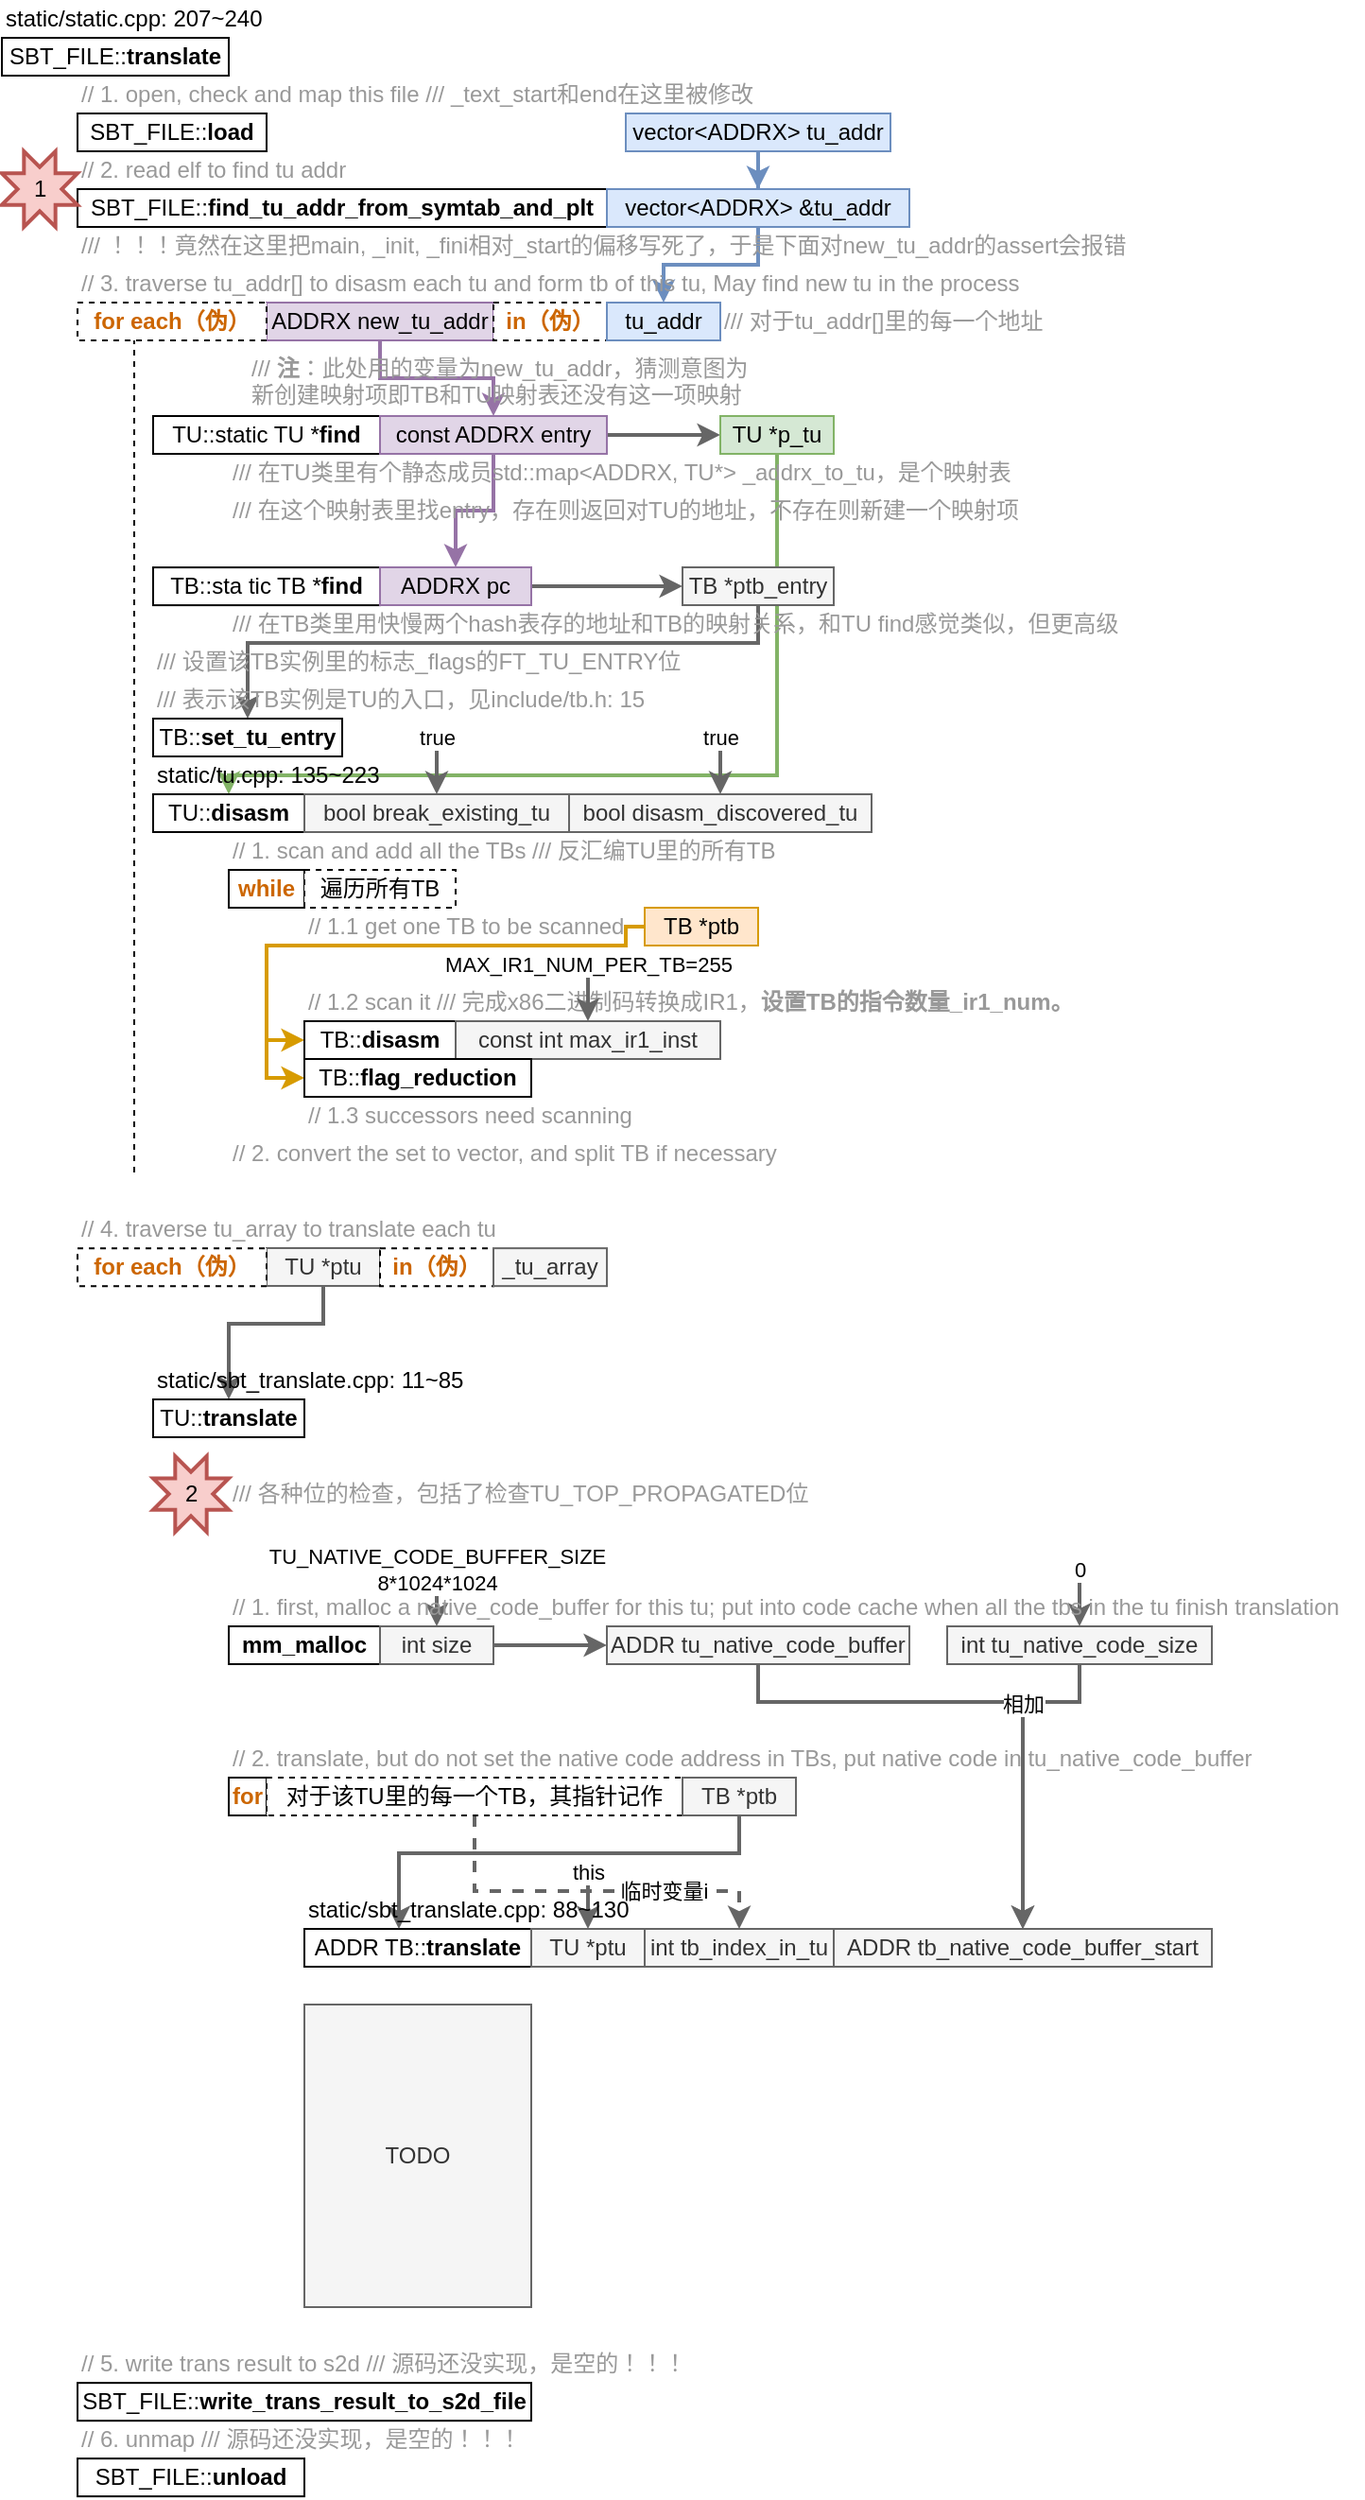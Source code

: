 <mxfile version="11.3.0" type="device" pages="1"><diagram id="_TyIrgw3qw5f_dAAB5qE" name="Page-1"><mxGraphModel dx="817" dy="503" grid="1" gridSize="10" guides="1" tooltips="1" connect="1" arrows="1" fold="1" page="1" pageScale="1" pageWidth="827" pageHeight="1169" math="0" shadow="0"><root><mxCell id="0"/><mxCell id="1" parent="0"/><mxCell id="bjhQzOm5n4qqqa75MEBp-43" style="edgeStyle=orthogonalEdgeStyle;rounded=0;orthogonalLoop=1;jettySize=auto;html=1;strokeWidth=2;fillColor=#dae8fc;strokeColor=#6c8ebf;" edge="1" parent="1" source="niEB0Qmy1n0-3c7j001I-9" target="niEB0Qmy1n0-3c7j001I-32"><mxGeometry relative="1" as="geometry"/></mxCell><mxCell id="niEB0Qmy1n0-3c7j001I-12" value="&lt;font color=&quot;#999999&quot;&gt;// 3. traverse tu_addr[] to disasm each tu and form tb of this tu, May find new tu in the process&lt;/font&gt;" style="text;html=1;resizable=0;points=[];autosize=1;align=left;verticalAlign=top;spacingTop=-4;" parent="1" vertex="1"><mxGeometry x="120" y="200" width="510" height="20" as="geometry"/></mxCell><mxCell id="niEB0Qmy1n0-3c7j001I-14" value="&lt;font color=&quot;#999999&quot;&gt;/// 对于tu_addr[]里的每一个地址&lt;/font&gt;" style="text;html=1;resizable=0;points=[];autosize=1;align=left;verticalAlign=top;spacingTop=-4;" parent="1" vertex="1"><mxGeometry x="460" y="220" width="180" height="20" as="geometry"/></mxCell><mxCell id="niEB0Qmy1n0-3c7j001I-45" style="edgeStyle=orthogonalEdgeStyle;rounded=0;orthogonalLoop=1;jettySize=auto;html=1;strokeWidth=2;fillColor=#f5f5f5;strokeColor=#666666;" parent="1" source="niEB0Qmy1n0-3c7j001I-43" target="niEB0Qmy1n0-3c7j001I-42" edge="1"><mxGeometry relative="1" as="geometry"><Array as="points"><mxPoint x="480" y="400"/><mxPoint x="210" y="400"/></Array></mxGeometry></mxCell><mxCell id="niEB0Qmy1n0-3c7j001I-1" value="SBT_FILE::&lt;b&gt;translate&lt;/b&gt;" style="rounded=0;whiteSpace=wrap;html=1;" parent="1" vertex="1"><mxGeometry x="80" y="80" width="120" height="20" as="geometry"/></mxCell><mxCell id="niEB0Qmy1n0-3c7j001I-2" value="static/static.cpp: 207~240" style="text;html=1;resizable=0;points=[];autosize=1;align=left;verticalAlign=top;spacingTop=-4;" parent="1" vertex="1"><mxGeometry x="80" y="60" width="150" height="20" as="geometry"/></mxCell><mxCell id="niEB0Qmy1n0-3c7j001I-3" value="&lt;font color=&quot;#999999&quot;&gt;// 1. open, check and map this file /// _text_start和end在这里被修改&lt;/font&gt;" style="text;html=1;resizable=0;points=[];autosize=1;align=left;verticalAlign=top;spacingTop=-4;" parent="1" vertex="1"><mxGeometry x="120" y="100" width="370" height="20" as="geometry"/></mxCell><mxCell id="niEB0Qmy1n0-3c7j001I-4" value="SBT_FILE::&lt;b&gt;load&lt;/b&gt;" style="rounded=0;whiteSpace=wrap;html=1;" parent="1" vertex="1"><mxGeometry x="120" y="120" width="100" height="20" as="geometry"/></mxCell><mxCell id="niEB0Qmy1n0-3c7j001I-7" value="&lt;font color=&quot;#999999&quot;&gt;// 2. read elf to find tu addr&lt;/font&gt;" style="text;html=1;resizable=0;points=[];autosize=1;align=left;verticalAlign=top;spacingTop=-4;" parent="1" vertex="1"><mxGeometry x="120" y="140" width="160" height="20" as="geometry"/></mxCell><mxCell id="niEB0Qmy1n0-3c7j001I-8" value="SBT_FILE::&lt;b&gt;find_tu_addr_from_symtab_and_plt&lt;/b&gt;" style="rounded=0;whiteSpace=wrap;html=1;" parent="1" vertex="1"><mxGeometry x="120" y="160" width="280" height="20" as="geometry"/></mxCell><mxCell id="niEB0Qmy1n0-3c7j001I-9" value="vector&amp;lt;ADDRX&amp;gt; &amp;amp;tu_addr" style="rounded=0;whiteSpace=wrap;html=1;fillColor=#dae8fc;strokeColor=#6c8ebf;" parent="1" vertex="1"><mxGeometry x="400" y="160" width="160" height="20" as="geometry"/></mxCell><mxCell id="niEB0Qmy1n0-3c7j001I-11" style="edgeStyle=orthogonalEdgeStyle;rounded=0;orthogonalLoop=1;jettySize=auto;html=1;fillColor=#dae8fc;strokeColor=#6c8ebf;strokeWidth=2;" parent="1" source="niEB0Qmy1n0-3c7j001I-10" target="niEB0Qmy1n0-3c7j001I-9" edge="1"><mxGeometry relative="1" as="geometry"/></mxCell><mxCell id="niEB0Qmy1n0-3c7j001I-10" value="vector&amp;lt;ADDRX&amp;gt; tu_addr" style="rounded=0;whiteSpace=wrap;html=1;fillColor=#dae8fc;strokeColor=#6c8ebf;" parent="1" vertex="1"><mxGeometry x="410" y="120" width="140" height="20" as="geometry"/></mxCell><mxCell id="niEB0Qmy1n0-3c7j001I-13" value="TU::static TU *&lt;b&gt;find&lt;/b&gt;" style="rounded=0;whiteSpace=wrap;html=1;" parent="1" vertex="1"><mxGeometry x="160" y="280" width="120" height="20" as="geometry"/></mxCell><mxCell id="niEB0Qmy1n0-3c7j001I-34" style="edgeStyle=orthogonalEdgeStyle;rounded=0;orthogonalLoop=1;jettySize=auto;html=1;strokeWidth=2;fillColor=#e1d5e7;strokeColor=#9673a6;" parent="1" source="niEB0Qmy1n0-3c7j001I-15" target="niEB0Qmy1n0-3c7j001I-16" edge="1"><mxGeometry relative="1" as="geometry"/></mxCell><mxCell id="niEB0Qmy1n0-3c7j001I-15" value="ADDRX new_tu_addr" style="rounded=0;whiteSpace=wrap;html=1;fillColor=#e1d5e7;strokeColor=#9673a6;" parent="1" vertex="1"><mxGeometry x="220" y="220" width="120" height="20" as="geometry"/></mxCell><mxCell id="niEB0Qmy1n0-3c7j001I-20" style="edgeStyle=orthogonalEdgeStyle;rounded=0;orthogonalLoop=1;jettySize=auto;html=1;strokeWidth=2;fillColor=#f5f5f5;strokeColor=#666666;" parent="1" source="niEB0Qmy1n0-3c7j001I-16" target="niEB0Qmy1n0-3c7j001I-19" edge="1"><mxGeometry relative="1" as="geometry"/></mxCell><mxCell id="niEB0Qmy1n0-3c7j001I-41" style="edgeStyle=orthogonalEdgeStyle;rounded=0;orthogonalLoop=1;jettySize=auto;html=1;strokeWidth=2;fillColor=#e1d5e7;strokeColor=#9673a6;" parent="1" source="niEB0Qmy1n0-3c7j001I-16" target="niEB0Qmy1n0-3c7j001I-18" edge="1"><mxGeometry relative="1" as="geometry"/></mxCell><mxCell id="niEB0Qmy1n0-3c7j001I-16" value="const ADDRX entry" style="rounded=0;whiteSpace=wrap;html=1;fillColor=#e1d5e7;strokeColor=#9673a6;" parent="1" vertex="1"><mxGeometry x="280" y="280" width="120" height="20" as="geometry"/></mxCell><mxCell id="niEB0Qmy1n0-3c7j001I-17" value="TB::sta tic TB *&lt;b&gt;find&lt;/b&gt;" style="rounded=0;whiteSpace=wrap;html=1;" parent="1" vertex="1"><mxGeometry x="160" y="360.051" width="120" height="20" as="geometry"/></mxCell><mxCell id="niEB0Qmy1n0-3c7j001I-44" style="edgeStyle=orthogonalEdgeStyle;rounded=0;orthogonalLoop=1;jettySize=auto;html=1;strokeWidth=2;fillColor=#f5f5f5;strokeColor=#666666;" parent="1" source="niEB0Qmy1n0-3c7j001I-18" target="niEB0Qmy1n0-3c7j001I-43" edge="1"><mxGeometry relative="1" as="geometry"/></mxCell><mxCell id="niEB0Qmy1n0-3c7j001I-18" value="ADDRX pc" style="rounded=0;whiteSpace=wrap;html=1;fillColor=#e1d5e7;strokeColor=#9673a6;" parent="1" vertex="1"><mxGeometry x="280" y="360" width="80" height="20" as="geometry"/></mxCell><mxCell id="niEB0Qmy1n0-3c7j001I-51" style="edgeStyle=orthogonalEdgeStyle;rounded=0;orthogonalLoop=1;jettySize=auto;html=1;strokeWidth=2;fillColor=#d5e8d4;strokeColor=#82b366;" parent="1" source="niEB0Qmy1n0-3c7j001I-19" target="niEB0Qmy1n0-3c7j001I-50" edge="1"><mxGeometry relative="1" as="geometry"><Array as="points"><mxPoint x="490" y="470"/><mxPoint x="200" y="470"/></Array></mxGeometry></mxCell><mxCell id="niEB0Qmy1n0-3c7j001I-19" value="TU *p_tu" style="rounded=0;whiteSpace=wrap;html=1;fillColor=#d5e8d4;strokeColor=#82b366;" parent="1" vertex="1"><mxGeometry x="460" y="280" width="60" height="20" as="geometry"/></mxCell><mxCell id="niEB0Qmy1n0-3c7j001I-30" value="&lt;b&gt;&lt;font color=&quot;#cc6600&quot;&gt;for each（伪）&lt;/font&gt;&lt;/b&gt;" style="rounded=0;whiteSpace=wrap;html=1;strokeWidth=1;dashed=1;" parent="1" vertex="1"><mxGeometry x="120" y="220" width="100" height="20" as="geometry"/></mxCell><mxCell id="niEB0Qmy1n0-3c7j001I-31" value="&lt;font color=&quot;#cc6600&quot;&gt;&lt;b&gt;in（伪）&lt;/b&gt;&lt;/font&gt;" style="rounded=0;whiteSpace=wrap;html=1;strokeWidth=1;dashed=1;" parent="1" vertex="1"><mxGeometry x="340" y="220" width="60" height="20" as="geometry"/></mxCell><mxCell id="niEB0Qmy1n0-3c7j001I-32" value="tu_addr" style="rounded=0;whiteSpace=wrap;html=1;strokeWidth=1;fillColor=#dae8fc;strokeColor=#6c8ebf;" parent="1" vertex="1"><mxGeometry x="400" y="220" width="60" height="20" as="geometry"/></mxCell><mxCell id="niEB0Qmy1n0-3c7j001I-37" value="&lt;font color=&quot;#999999&quot;&gt;/// 在TU类里有个静态成员std::map&amp;lt;ADDRX, TU*&amp;gt; _addrx_to_tu，是个映射表&lt;/font&gt;" style="text;html=1;resizable=0;points=[];autosize=1;align=left;verticalAlign=top;spacingTop=-4;" parent="1" vertex="1"><mxGeometry x="200" y="300" width="430" height="20" as="geometry"/></mxCell><mxCell id="niEB0Qmy1n0-3c7j001I-38" value="&lt;font color=&quot;#999999&quot;&gt;/// 在这个映射表里找entry，存在则返回对TU的地址，不存在则新建一个映射项&lt;/font&gt;" style="text;html=1;resizable=0;points=[];autosize=1;align=left;verticalAlign=top;spacingTop=-4;" parent="1" vertex="1"><mxGeometry x="200" y="320" width="430" height="20" as="geometry"/></mxCell><mxCell id="niEB0Qmy1n0-3c7j001I-39" value="&lt;font color=&quot;#999999&quot;&gt;/// 在TB类里用快慢两个hash表存的地址和TB的映射关系，和TU find感觉类似，但更高级&lt;/font&gt;" style="text;html=1;resizable=0;points=[];autosize=1;align=left;verticalAlign=top;spacingTop=-4;" parent="1" vertex="1"><mxGeometry x="200" y="380" width="480" height="20" as="geometry"/></mxCell><mxCell id="niEB0Qmy1n0-3c7j001I-40" value="&lt;font color=&quot;#999999&quot;&gt;/// &lt;b&gt;注&lt;/b&gt;：此处用的变量为new_tu_addr，猜测意图为&lt;br&gt;新创建映射项即TB和TU映射表还没有这一项映射&lt;/font&gt;" style="text;html=1;resizable=0;points=[];autosize=1;align=left;verticalAlign=top;spacingTop=-4;" parent="1" vertex="1"><mxGeometry x="210" y="245" width="280" height="30" as="geometry"/></mxCell><mxCell id="niEB0Qmy1n0-3c7j001I-42" value="TB::&lt;b&gt;set_tu_entry&lt;/b&gt;" style="rounded=0;whiteSpace=wrap;html=1;strokeWidth=1;" parent="1" vertex="1"><mxGeometry x="160" y="440" width="100" height="20" as="geometry"/></mxCell><mxCell id="niEB0Qmy1n0-3c7j001I-43" value="TB *ptb_entry" style="rounded=0;whiteSpace=wrap;html=1;strokeWidth=1;fillColor=#f5f5f5;strokeColor=#666666;fontColor=#333333;" parent="1" vertex="1"><mxGeometry x="440" y="360" width="80" height="20" as="geometry"/></mxCell><mxCell id="niEB0Qmy1n0-3c7j001I-46" value="&lt;font color=&quot;#999999&quot;&gt;/// 设置该TB实例里的标志_flags的FT_TU_ENTRY位&lt;/font&gt;" style="text;html=1;resizable=0;points=[];autosize=1;align=left;verticalAlign=top;spacingTop=-4;" parent="1" vertex="1"><mxGeometry x="160" y="400" width="290" height="20" as="geometry"/></mxCell><mxCell id="niEB0Qmy1n0-3c7j001I-49" value="&lt;font color=&quot;#999999&quot;&gt;/// 表示该TB实例是TU的入口，见include/tb.h: 15&lt;/font&gt;" style="text;html=1;resizable=0;points=[];autosize=1;align=left;verticalAlign=top;spacingTop=-4;" parent="1" vertex="1"><mxGeometry x="160" y="420" width="270" height="20" as="geometry"/></mxCell><mxCell id="niEB0Qmy1n0-3c7j001I-50" value="TU::&lt;b&gt;disasm&lt;/b&gt;" style="rounded=0;whiteSpace=wrap;html=1;strokeWidth=1;" parent="1" vertex="1"><mxGeometry x="160" y="480" width="80" height="20" as="geometry"/></mxCell><mxCell id="niEB0Qmy1n0-3c7j001I-52" value="bool break_existing_tu" style="rounded=0;whiteSpace=wrap;html=1;strokeWidth=1;fillColor=#f5f5f5;strokeColor=#666666;fontColor=#333333;" parent="1" vertex="1"><mxGeometry x="240" y="480" width="140" height="20" as="geometry"/></mxCell><mxCell id="niEB0Qmy1n0-3c7j001I-53" value="bool disasm_discovered_tu" style="rounded=0;whiteSpace=wrap;html=1;strokeWidth=1;fillColor=#f5f5f5;strokeColor=#666666;fontColor=#333333;" parent="1" vertex="1"><mxGeometry x="380" y="480" width="160" height="20" as="geometry"/></mxCell><mxCell id="niEB0Qmy1n0-3c7j001I-54" value="static/tu.cpp: 135~223" style="text;html=1;resizable=0;points=[];autosize=1;align=left;verticalAlign=top;spacingTop=-4;" parent="1" vertex="1"><mxGeometry x="160" y="460" width="130" height="20" as="geometry"/></mxCell><mxCell id="niEB0Qmy1n0-3c7j001I-56" value="&lt;font color=&quot;#999999&quot;&gt;/// ！！！竟然在这里把main, _init, _fini相对_start的偏移写死了，于是下面对new_tu_addr的assert会报错&lt;/font&gt;" style="text;html=1;resizable=0;points=[];autosize=1;align=left;verticalAlign=top;spacingTop=-4;" parent="1" vertex="1"><mxGeometry x="120" y="180" width="570" height="20" as="geometry"/></mxCell><mxCell id="niEB0Qmy1n0-3c7j001I-58" value="" style="endArrow=none;dashed=1;html=1;strokeWidth=1;" parent="1" edge="1"><mxGeometry width="50" height="50" relative="1" as="geometry"><mxPoint x="150" y="680" as="sourcePoint"/><mxPoint x="150" y="240" as="targetPoint"/></mxGeometry></mxCell><mxCell id="niEB0Qmy1n0-3c7j001I-59" value="true" style="endArrow=classic;html=1;strokeWidth=2;fillColor=#f5f5f5;strokeColor=#666666;" parent="1" target="niEB0Qmy1n0-3c7j001I-52" edge="1"><mxGeometry x="-1" width="50" height="50" relative="1" as="geometry"><mxPoint x="310" y="450" as="sourcePoint"/><mxPoint x="340" y="550" as="targetPoint"/><mxPoint as="offset"/></mxGeometry></mxCell><mxCell id="niEB0Qmy1n0-3c7j001I-60" value="true" style="endArrow=classic;html=1;strokeWidth=2;fillColor=#f5f5f5;strokeColor=#666666;" parent="1" target="niEB0Qmy1n0-3c7j001I-53" edge="1"><mxGeometry x="-1" width="50" height="50" relative="1" as="geometry"><mxPoint x="460" y="450" as="sourcePoint"/><mxPoint x="450" y="530" as="targetPoint"/><mxPoint as="offset"/></mxGeometry></mxCell><mxCell id="niEB0Qmy1n0-3c7j001I-69" style="edgeStyle=orthogonalEdgeStyle;rounded=0;orthogonalLoop=1;jettySize=auto;html=1;strokeWidth=2;fillColor=#f5f5f5;strokeColor=#666666;" parent="1" source="niEB0Qmy1n0-3c7j001I-64" target="niEB0Qmy1n0-3c7j001I-68" edge="1"><mxGeometry relative="1" as="geometry"><Array as="points"><mxPoint x="250" y="760"/><mxPoint x="200" y="760"/></Array></mxGeometry></mxCell><mxCell id="niEB0Qmy1n0-3c7j001I-64" value="TU *ptu" style="rounded=0;whiteSpace=wrap;html=1;fillColor=#f5f5f5;strokeColor=#666666;fontColor=#333333;" parent="1" vertex="1"><mxGeometry x="220" y="720" width="60" height="20" as="geometry"/></mxCell><mxCell id="niEB0Qmy1n0-3c7j001I-65" value="&lt;b&gt;&lt;font color=&quot;#cc6600&quot;&gt;for each（伪）&lt;/font&gt;&lt;/b&gt;" style="rounded=0;whiteSpace=wrap;html=1;strokeWidth=1;dashed=1;" parent="1" vertex="1"><mxGeometry x="120" y="720.077" width="100" height="20" as="geometry"/></mxCell><mxCell id="niEB0Qmy1n0-3c7j001I-66" value="&lt;font color=&quot;#cc6600&quot;&gt;&lt;b&gt;in（伪）&lt;/b&gt;&lt;/font&gt;" style="rounded=0;whiteSpace=wrap;html=1;strokeWidth=1;dashed=1;" parent="1" vertex="1"><mxGeometry x="280" y="720.077" width="60" height="20" as="geometry"/></mxCell><mxCell id="niEB0Qmy1n0-3c7j001I-67" value="_tu_array" style="rounded=0;whiteSpace=wrap;html=1;strokeWidth=1;fillColor=#f5f5f5;strokeColor=#666666;fontColor=#333333;" parent="1" vertex="1"><mxGeometry x="340" y="720.077" width="60" height="20" as="geometry"/></mxCell><mxCell id="niEB0Qmy1n0-3c7j001I-68" value="TU::&lt;b&gt;translate&lt;/b&gt;" style="rounded=0;whiteSpace=wrap;html=1;strokeWidth=1;" parent="1" vertex="1"><mxGeometry x="160" y="800" width="80" height="20" as="geometry"/></mxCell><mxCell id="niEB0Qmy1n0-3c7j001I-70" value="&lt;font color=&quot;#999999&quot;&gt;// 4. traverse tu_array to translate each tu&lt;/font&gt;" style="text;html=1;resizable=0;points=[];autosize=1;align=left;verticalAlign=top;spacingTop=-4;" parent="1" vertex="1"><mxGeometry x="120" y="700" width="230" height="20" as="geometry"/></mxCell><mxCell id="niEB0Qmy1n0-3c7j001I-71" value="SBT_FILE::&lt;b&gt;write_trans_result_to_s2d_file&lt;/b&gt;" style="rounded=0;whiteSpace=wrap;html=1;strokeWidth=1;" parent="1" vertex="1"><mxGeometry x="120" y="1320.077" width="240" height="20" as="geometry"/></mxCell><mxCell id="niEB0Qmy1n0-3c7j001I-73" value="&lt;font color=&quot;#999999&quot;&gt;// 5. write trans result to s2d&amp;nbsp;&lt;/font&gt;&lt;span style=&quot;color: rgb(153 , 153 , 153)&quot;&gt;/// 源码还没实现，是空的！！！&lt;/span&gt;" style="text;html=1;resizable=0;points=[];autosize=1;align=left;verticalAlign=top;spacingTop=-4;" parent="1" vertex="1"><mxGeometry x="120" y="1300.077" width="340" height="20" as="geometry"/></mxCell><mxCell id="niEB0Qmy1n0-3c7j001I-74" value="SBT_FILE::&lt;b&gt;unload&lt;/b&gt;" style="rounded=0;whiteSpace=wrap;html=1;strokeWidth=1;" parent="1" vertex="1"><mxGeometry x="120" y="1360.077" width="120" height="20" as="geometry"/></mxCell><mxCell id="niEB0Qmy1n0-3c7j001I-75" value="&lt;font color=&quot;#999999&quot;&gt;// 6. unmap&amp;nbsp;&lt;/font&gt;&lt;span style=&quot;color: rgb(153 , 153 , 153)&quot;&gt;/// 源码还没实现，是空的！！！&lt;/span&gt;" style="text;html=1;resizable=0;points=[];autosize=1;align=left;verticalAlign=top;spacingTop=-4;" parent="1" vertex="1"><mxGeometry x="120" y="1340.077" width="250" height="20" as="geometry"/></mxCell><mxCell id="XWXlnAYo4NTmmASTZBCS-1" value="static/sbt_translate.cpp: 11~85" style="text;html=1;resizable=0;points=[];autosize=1;align=left;verticalAlign=top;spacingTop=-4;" parent="1" vertex="1"><mxGeometry x="160" y="780" width="180" height="20" as="geometry"/></mxCell><mxCell id="XWXlnAYo4NTmmASTZBCS-4" value="&lt;font color=&quot;#999999&quot;&gt;/// 各种位的检查，包括了检查TU_TOP_PROPAGATED位&lt;/font&gt;" style="text;html=1;resizable=0;points=[];autosize=1;align=left;verticalAlign=top;spacingTop=-4;" parent="1" vertex="1"><mxGeometry x="200" y="840" width="320" height="20" as="geometry"/></mxCell><mxCell id="XWXlnAYo4NTmmASTZBCS-5" value="" style="group" parent="1" vertex="1" connectable="0"><mxGeometry x="80" y="140" width="40" height="40" as="geometry"/></mxCell><mxCell id="niEB0Qmy1n0-3c7j001I-22" value="" style="verticalLabelPosition=bottom;verticalAlign=top;html=1;shape=mxgraph.basic.8_point_star;fillColor=#f8cecc;strokeColor=#b85450;strokeWidth=2;" parent="XWXlnAYo4NTmmASTZBCS-5" vertex="1"><mxGeometry width="40" height="40" as="geometry"/></mxCell><mxCell id="XWXlnAYo4NTmmASTZBCS-2" value="1" style="text;html=1;resizable=0;points=[];autosize=1;align=left;verticalAlign=top;spacingTop=-4;" parent="XWXlnAYo4NTmmASTZBCS-5" vertex="1"><mxGeometry x="15" y="10" width="20" height="20" as="geometry"/></mxCell><mxCell id="XWXlnAYo4NTmmASTZBCS-6" value="" style="group" parent="1" vertex="1" connectable="0"><mxGeometry x="160" y="830.026" width="40" height="40" as="geometry"/></mxCell><mxCell id="XWXlnAYo4NTmmASTZBCS-7" value="" style="verticalLabelPosition=bottom;verticalAlign=top;html=1;shape=mxgraph.basic.8_point_star;fillColor=#f8cecc;strokeColor=#b85450;strokeWidth=2;" parent="XWXlnAYo4NTmmASTZBCS-6" vertex="1"><mxGeometry width="40" height="40" as="geometry"/></mxCell><mxCell id="XWXlnAYo4NTmmASTZBCS-8" value="2" style="text;html=1;resizable=0;points=[];autosize=1;align=left;verticalAlign=top;spacingTop=-4;" parent="XWXlnAYo4NTmmASTZBCS-6" vertex="1"><mxGeometry x="15" y="10" width="20" height="20" as="geometry"/></mxCell><mxCell id="XWXlnAYo4NTmmASTZBCS-11" value="&lt;b&gt;mm_malloc&lt;/b&gt;" style="rounded=0;whiteSpace=wrap;html=1;" parent="1" vertex="1"><mxGeometry x="200" y="920" width="80" height="20" as="geometry"/></mxCell><mxCell id="XWXlnAYo4NTmmASTZBCS-15" style="edgeStyle=orthogonalEdgeStyle;rounded=0;orthogonalLoop=1;jettySize=auto;html=1;strokeWidth=2;fillColor=#f5f5f5;strokeColor=#666666;" parent="1" source="XWXlnAYo4NTmmASTZBCS-12" target="XWXlnAYo4NTmmASTZBCS-14" edge="1"><mxGeometry relative="1" as="geometry"/></mxCell><mxCell id="XWXlnAYo4NTmmASTZBCS-12" value="int size" style="rounded=0;whiteSpace=wrap;html=1;fillColor=#f5f5f5;strokeColor=#666666;fontColor=#333333;" parent="1" vertex="1"><mxGeometry x="280" y="920" width="60" height="20" as="geometry"/></mxCell><mxCell id="XWXlnAYo4NTmmASTZBCS-13" value="TU_NATIVE_CODE_BUFFER_SIZE&lt;br&gt;8*1024*1024" style="endArrow=classic;html=1;strokeWidth=2;fillColor=#f5f5f5;strokeColor=#666666;" parent="1" target="XWXlnAYo4NTmmASTZBCS-12" edge="1"><mxGeometry x="-1" width="50" height="50" relative="1" as="geometry"><mxPoint x="310" y="890" as="sourcePoint"/><mxPoint x="260" y="980" as="targetPoint"/><mxPoint as="offset"/></mxGeometry></mxCell><mxCell id="XWXlnAYo4NTmmASTZBCS-29" style="edgeStyle=orthogonalEdgeStyle;rounded=0;orthogonalLoop=1;jettySize=auto;html=1;strokeWidth=2;fillColor=#f5f5f5;strokeColor=#666666;" parent="1" source="XWXlnAYo4NTmmASTZBCS-14" target="XWXlnAYo4NTmmASTZBCS-26" edge="1"><mxGeometry relative="1" as="geometry"><Array as="points"><mxPoint x="480" y="960"/><mxPoint x="620" y="960"/></Array></mxGeometry></mxCell><mxCell id="XWXlnAYo4NTmmASTZBCS-14" value="ADDR tu_native_code_buffer" style="rounded=0;whiteSpace=wrap;html=1;fillColor=#f5f5f5;strokeColor=#666666;fontColor=#333333;" parent="1" vertex="1"><mxGeometry x="400" y="920" width="160" height="20" as="geometry"/></mxCell><mxCell id="XWXlnAYo4NTmmASTZBCS-30" value="相加" style="edgeStyle=orthogonalEdgeStyle;rounded=0;orthogonalLoop=1;jettySize=auto;html=1;strokeWidth=2;fillColor=#f5f5f5;strokeColor=#666666;" parent="1" source="XWXlnAYo4NTmmASTZBCS-16" target="XWXlnAYo4NTmmASTZBCS-26" edge="1"><mxGeometry x="-0.408" relative="1" as="geometry"><Array as="points"><mxPoint x="650" y="960"/><mxPoint x="620" y="960"/></Array><mxPoint as="offset"/></mxGeometry></mxCell><mxCell id="XWXlnAYo4NTmmASTZBCS-16" value="int tu_native_code_size" style="rounded=0;whiteSpace=wrap;html=1;fillColor=#f5f5f5;strokeColor=#666666;fontColor=#333333;" parent="1" vertex="1"><mxGeometry x="580" y="920" width="140" height="20" as="geometry"/></mxCell><mxCell id="XWXlnAYo4NTmmASTZBCS-17" value="0" style="endArrow=classic;html=1;strokeWidth=2;fillColor=#f5f5f5;strokeColor=#666666;" parent="1" target="XWXlnAYo4NTmmASTZBCS-16" edge="1"><mxGeometry x="-1" width="50" height="50" relative="1" as="geometry"><mxPoint x="650" y="890" as="sourcePoint"/><mxPoint x="530" y="1010" as="targetPoint"/><mxPoint as="offset"/></mxGeometry></mxCell><mxCell id="XWXlnAYo4NTmmASTZBCS-10" value="&lt;font color=&quot;#999999&quot;&gt;// 1. first, malloc a native_code_buffer for this tu; put into code cache when all the tbs in the tu finish translation&lt;/font&gt;" style="text;html=1;resizable=0;points=[];autosize=1;align=left;verticalAlign=top;spacingTop=-4;" parent="1" vertex="1"><mxGeometry x="200" y="900" width="600" height="20" as="geometry"/></mxCell><mxCell id="XWXlnAYo4NTmmASTZBCS-18" value="&lt;font color=&quot;#999999&quot;&gt;// 2. translate, but do not set the native code address in TBs, put native code in tu_native_code_buffer&lt;/font&gt;" style="text;html=1;resizable=0;points=[];autosize=1;align=left;verticalAlign=top;spacingTop=-4;" parent="1" vertex="1"><mxGeometry x="200" y="980" width="550" height="20" as="geometry"/></mxCell><mxCell id="XWXlnAYo4NTmmASTZBCS-19" value="&lt;b&gt;&lt;font color=&quot;#cc6600&quot;&gt;for&lt;/font&gt;&lt;/b&gt;" style="rounded=0;whiteSpace=wrap;html=1;" parent="1" vertex="1"><mxGeometry x="200" y="1000" width="20" height="20" as="geometry"/></mxCell><mxCell id="XWXlnAYo4NTmmASTZBCS-28" value="临时变量i" style="edgeStyle=orthogonalEdgeStyle;rounded=0;orthogonalLoop=1;jettySize=auto;html=1;strokeWidth=2;dashed=1;fillColor=#f5f5f5;strokeColor=#666666;" parent="1" source="XWXlnAYo4NTmmASTZBCS-20" target="XWXlnAYo4NTmmASTZBCS-25" edge="1"><mxGeometry x="0.4" relative="1" as="geometry"><Array as="points"><mxPoint x="330" y="1060"/><mxPoint x="470" y="1060"/></Array><mxPoint as="offset"/></mxGeometry></mxCell><mxCell id="XWXlnAYo4NTmmASTZBCS-20" value="对于该TU里的每一个TB，其指针记作" style="rounded=0;whiteSpace=wrap;html=1;dashed=1;" parent="1" vertex="1"><mxGeometry x="220" y="1000" width="220" height="20" as="geometry"/></mxCell><mxCell id="XWXlnAYo4NTmmASTZBCS-21" value="ADDR TB::&lt;b&gt;translate&lt;/b&gt;" style="rounded=0;whiteSpace=wrap;html=1;" parent="1" vertex="1"><mxGeometry x="240" y="1080" width="120" height="20" as="geometry"/></mxCell><mxCell id="XWXlnAYo4NTmmASTZBCS-23" style="edgeStyle=orthogonalEdgeStyle;rounded=0;orthogonalLoop=1;jettySize=auto;html=1;strokeWidth=2;fillColor=#f5f5f5;strokeColor=#666666;" parent="1" source="XWXlnAYo4NTmmASTZBCS-22" target="XWXlnAYo4NTmmASTZBCS-21" edge="1"><mxGeometry relative="1" as="geometry"><Array as="points"><mxPoint x="470" y="1040"/><mxPoint x="290" y="1040"/></Array></mxGeometry></mxCell><mxCell id="XWXlnAYo4NTmmASTZBCS-22" value="TB *ptb" style="rounded=0;whiteSpace=wrap;html=1;fillColor=#f5f5f5;strokeColor=#666666;fontColor=#333333;" parent="1" vertex="1"><mxGeometry x="440" y="1000" width="60" height="20" as="geometry"/></mxCell><mxCell id="XWXlnAYo4NTmmASTZBCS-24" value="TU *ptu" style="rounded=0;whiteSpace=wrap;html=1;fillColor=#f5f5f5;strokeColor=#666666;fontColor=#333333;" parent="1" vertex="1"><mxGeometry x="360" y="1080" width="60" height="20" as="geometry"/></mxCell><mxCell id="XWXlnAYo4NTmmASTZBCS-25" value="int tb_index_in_tu" style="rounded=0;whiteSpace=wrap;html=1;fillColor=#f5f5f5;strokeColor=#666666;fontColor=#333333;" parent="1" vertex="1"><mxGeometry x="420" y="1080" width="100" height="20" as="geometry"/></mxCell><mxCell id="XWXlnAYo4NTmmASTZBCS-26" value="ADDR tb_native_code_buffer_start" style="rounded=0;whiteSpace=wrap;html=1;fillColor=#f5f5f5;strokeColor=#666666;fontColor=#333333;" parent="1" vertex="1"><mxGeometry x="520" y="1080" width="200" height="20" as="geometry"/></mxCell><mxCell id="XWXlnAYo4NTmmASTZBCS-27" value="this" style="endArrow=classic;html=1;strokeWidth=2;fillColor=#f5f5f5;strokeColor=#666666;" parent="1" target="XWXlnAYo4NTmmASTZBCS-24" edge="1"><mxGeometry x="-1" width="50" height="50" relative="1" as="geometry"><mxPoint x="390" y="1050" as="sourcePoint"/><mxPoint x="400" y="1110" as="targetPoint"/><mxPoint as="offset"/></mxGeometry></mxCell><mxCell id="XWXlnAYo4NTmmASTZBCS-31" value="static/sbt_translate.cpp: 88~130" style="text;html=1;resizable=0;points=[];autosize=1;align=left;verticalAlign=top;spacingTop=-4;" parent="1" vertex="1"><mxGeometry x="240" y="1060" width="190" height="20" as="geometry"/></mxCell><mxCell id="XWXlnAYo4NTmmASTZBCS-33" value="TODO" style="rounded=0;whiteSpace=wrap;html=1;fillColor=#f5f5f5;strokeColor=#666666;fontColor=#333333;" parent="1" vertex="1"><mxGeometry x="240" y="1120" width="120" height="160" as="geometry"/></mxCell><mxCell id="bjhQzOm5n4qqqa75MEBp-28" value="&lt;span style=&quot;color: rgb(153 , 153 , 153)&quot;&gt;// 1. scan and add all the TBs&amp;nbsp;&lt;/span&gt;&lt;font color=&quot;#999999&quot;&gt;/// 反汇编TU里的所有TB&lt;/font&gt;" style="text;html=1;resizable=0;points=[];autosize=1;align=left;verticalAlign=top;spacingTop=-4;" vertex="1" parent="1"><mxGeometry x="200" y="500" width="300" height="20" as="geometry"/></mxCell><mxCell id="bjhQzOm5n4qqqa75MEBp-30" value="&lt;font color=&quot;#999999&quot;&gt;// 2. convert the set to vector, and split TB if necessary&lt;/font&gt;" style="text;html=1;resizable=0;points=[];autosize=1;align=left;verticalAlign=top;spacingTop=-4;" vertex="1" parent="1"><mxGeometry x="200" y="660" width="300" height="20" as="geometry"/></mxCell><mxCell id="bjhQzOm5n4qqqa75MEBp-31" value="&lt;b&gt;&lt;font color=&quot;#cc6600&quot;&gt;while&lt;/font&gt;&lt;/b&gt;" style="rounded=0;whiteSpace=wrap;html=1;" vertex="1" parent="1"><mxGeometry x="200" y="520" width="40" height="20" as="geometry"/></mxCell><mxCell id="bjhQzOm5n4qqqa75MEBp-32" value="遍历所有TB" style="rounded=0;whiteSpace=wrap;html=1;dashed=1;" vertex="1" parent="1"><mxGeometry x="240" y="520" width="80" height="20" as="geometry"/></mxCell><mxCell id="bjhQzOm5n4qqqa75MEBp-39" style="edgeStyle=orthogonalEdgeStyle;rounded=0;orthogonalLoop=1;jettySize=auto;html=1;strokeWidth=2;fillColor=#ffe6cc;strokeColor=#d79b00;" edge="1" parent="1" source="bjhQzOm5n4qqqa75MEBp-33" target="bjhQzOm5n4qqqa75MEBp-36"><mxGeometry relative="1" as="geometry"><Array as="points"><mxPoint x="410" y="550"/><mxPoint x="410" y="560"/><mxPoint x="220" y="560"/><mxPoint x="220" y="610"/></Array></mxGeometry></mxCell><mxCell id="bjhQzOm5n4qqqa75MEBp-41" style="edgeStyle=orthogonalEdgeStyle;rounded=0;orthogonalLoop=1;jettySize=auto;html=1;strokeWidth=2;fillColor=#ffe6cc;strokeColor=#d79b00;" edge="1" parent="1" source="bjhQzOm5n4qqqa75MEBp-33" target="bjhQzOm5n4qqqa75MEBp-40"><mxGeometry relative="1" as="geometry"><Array as="points"><mxPoint x="410" y="550"/><mxPoint x="410" y="560"/><mxPoint x="220" y="560"/><mxPoint x="220" y="630"/></Array></mxGeometry></mxCell><mxCell id="bjhQzOm5n4qqqa75MEBp-33" value="TB *ptb" style="rounded=0;whiteSpace=wrap;html=1;fillColor=#ffe6cc;strokeColor=#d79b00;" vertex="1" parent="1"><mxGeometry x="420" y="540" width="60" height="20" as="geometry"/></mxCell><mxCell id="bjhQzOm5n4qqqa75MEBp-34" value="&lt;font color=&quot;#999999&quot;&gt;// 1.1 get one TB to be scanned&lt;/font&gt;" style="text;html=1;resizable=0;points=[];autosize=1;align=left;verticalAlign=top;spacingTop=-4;" vertex="1" parent="1"><mxGeometry x="240" y="540" width="180" height="20" as="geometry"/></mxCell><mxCell id="bjhQzOm5n4qqqa75MEBp-35" value="&lt;font color=&quot;#999999&quot;&gt;// 1.2 scan it ///&amp;nbsp;&lt;/font&gt;&lt;span style=&quot;color: rgb(153 , 153 , 153)&quot;&gt;完成&lt;/span&gt;&lt;font color=&quot;#999999&quot;&gt;x86二进制码转换成IR1，&lt;b&gt;设置TB的指令数量_ir1_num。&lt;/b&gt;&lt;/font&gt;" style="text;html=1;resizable=0;points=[];autosize=1;align=left;verticalAlign=top;spacingTop=-4;" vertex="1" parent="1"><mxGeometry x="240" y="580" width="420" height="20" as="geometry"/></mxCell><mxCell id="bjhQzOm5n4qqqa75MEBp-36" value="TB::&lt;b&gt;disasm&lt;/b&gt;" style="rounded=0;whiteSpace=wrap;html=1;" vertex="1" parent="1"><mxGeometry x="240" y="600" width="80" height="20" as="geometry"/></mxCell><mxCell id="bjhQzOm5n4qqqa75MEBp-37" value="const int max_ir1_inst" style="rounded=0;whiteSpace=wrap;html=1;fillColor=#f5f5f5;strokeColor=#666666;fontColor=#333333;" vertex="1" parent="1"><mxGeometry x="320" y="600" width="140" height="20" as="geometry"/></mxCell><mxCell id="bjhQzOm5n4qqqa75MEBp-38" value="MAX_IR1_NUM_PER_TB=255" style="endArrow=classic;html=1;strokeWidth=2;fillColor=#f5f5f5;strokeColor=#666666;" edge="1" parent="1" target="bjhQzOm5n4qqqa75MEBp-37"><mxGeometry x="-1" width="50" height="50" relative="1" as="geometry"><mxPoint x="390" y="570" as="sourcePoint"/><mxPoint x="390" y="640" as="targetPoint"/><mxPoint as="offset"/></mxGeometry></mxCell><mxCell id="bjhQzOm5n4qqqa75MEBp-40" value="TB::&lt;b&gt;flag_reduction&lt;/b&gt;" style="rounded=0;whiteSpace=wrap;html=1;" vertex="1" parent="1"><mxGeometry x="240" y="620" width="120" height="20" as="geometry"/></mxCell><mxCell id="bjhQzOm5n4qqqa75MEBp-42" value="&lt;font color=&quot;#999999&quot;&gt;// 1.3 successors need scanning&lt;/font&gt;" style="text;html=1;resizable=0;points=[];autosize=1;align=left;verticalAlign=top;spacingTop=-4;" vertex="1" parent="1"><mxGeometry x="240" y="640" width="190" height="20" as="geometry"/></mxCell></root></mxGraphModel></diagram></mxfile>